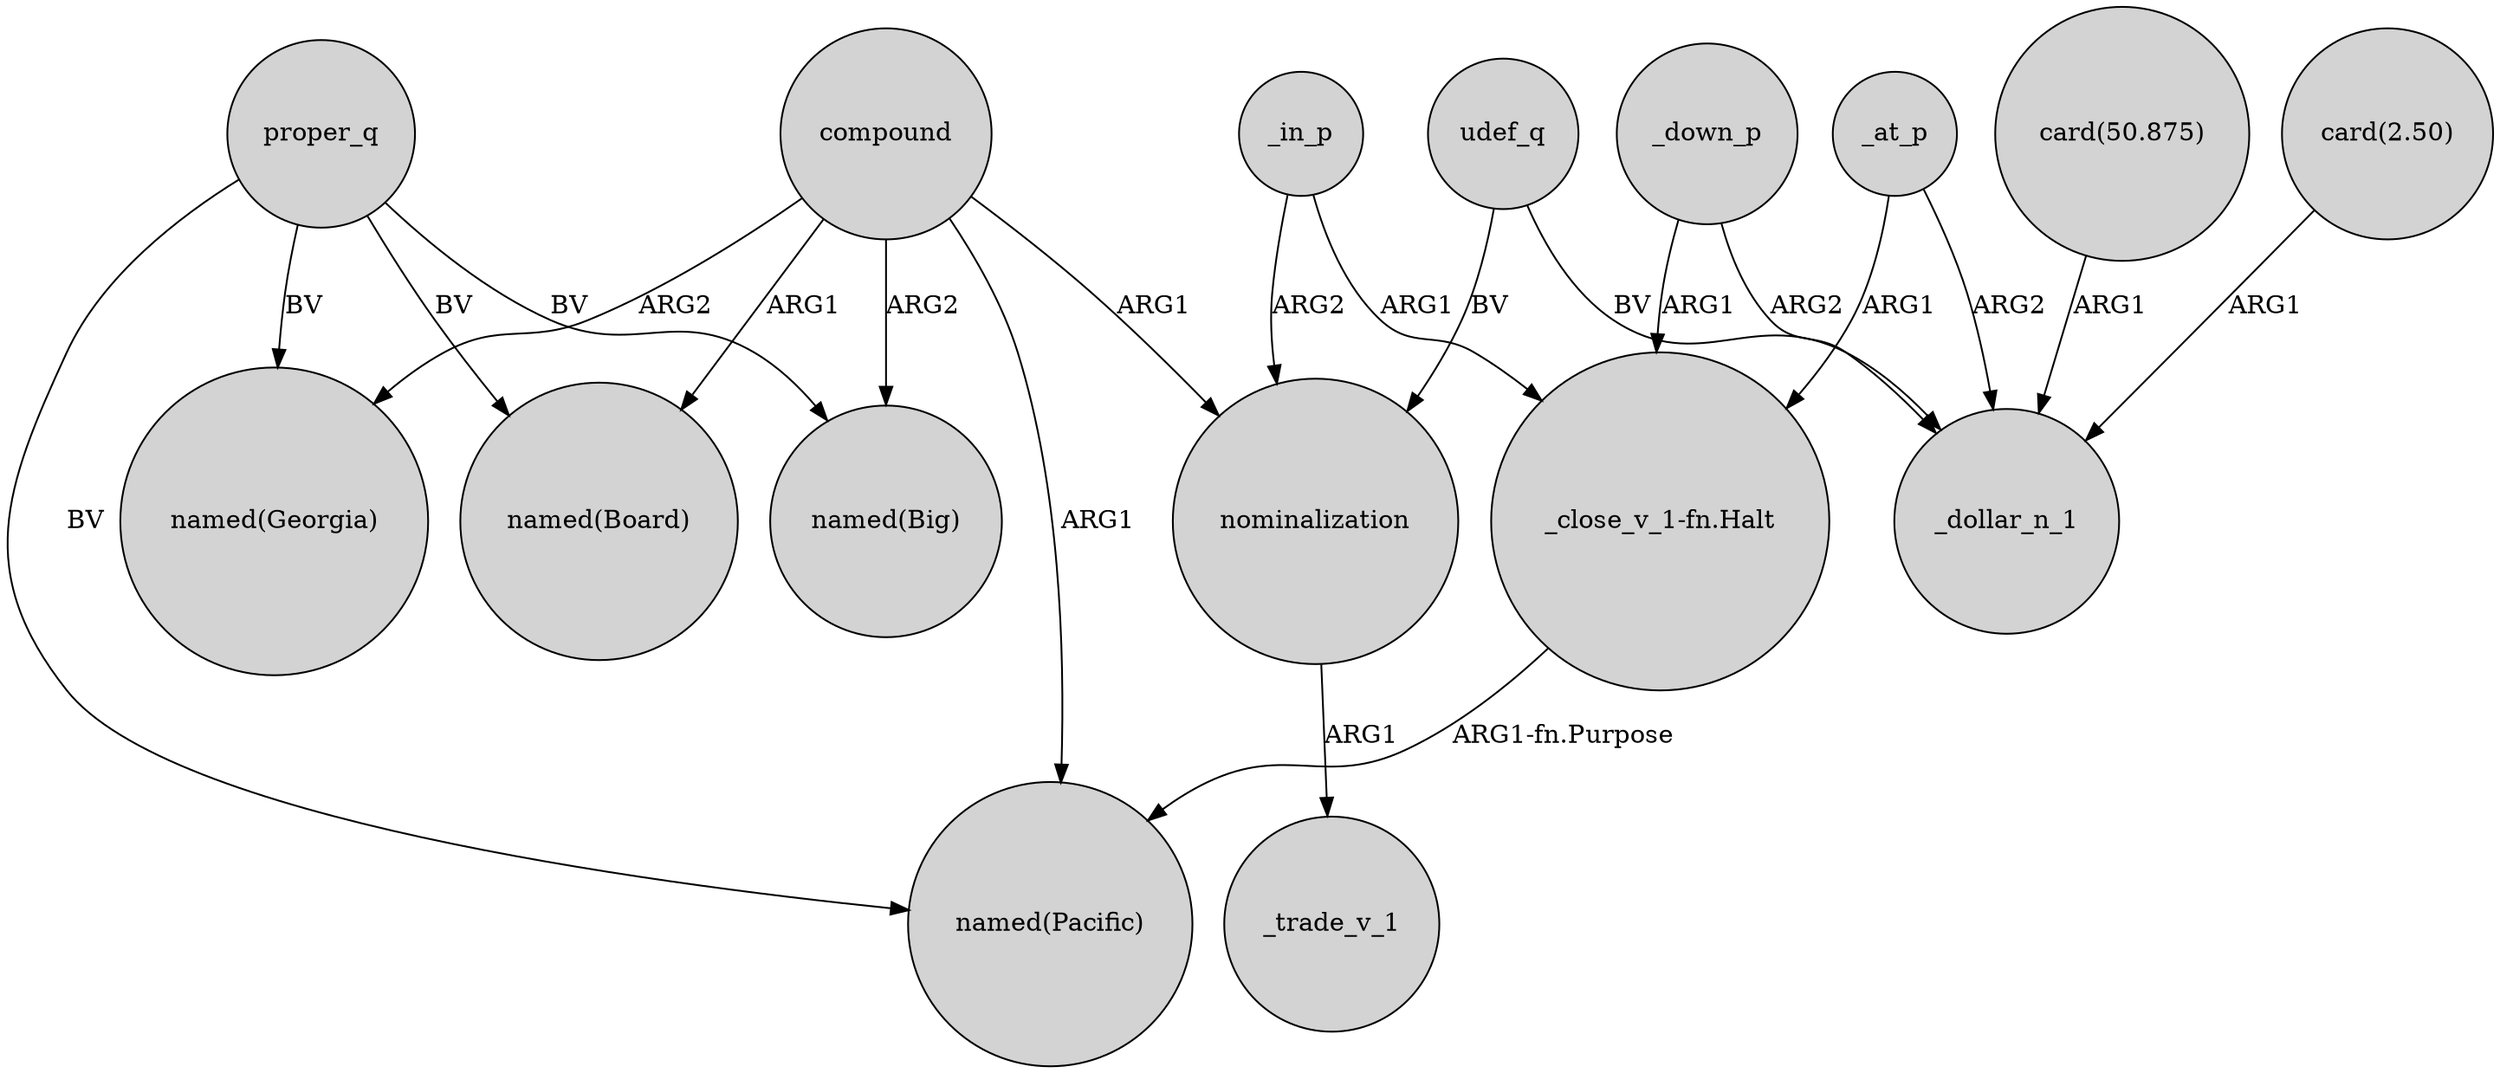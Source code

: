 digraph {
	node [shape=circle style=filled]
	proper_q -> "named(Georgia)" [label=BV]
	_in_p -> "_close_v_1-fn.Halt" [label=ARG1]
	_down_p -> "_close_v_1-fn.Halt" [label=ARG1]
	compound -> "named(Big)" [label=ARG2]
	udef_q -> nominalization [label=BV]
	"_close_v_1-fn.Halt" -> "named(Pacific)" [label="ARG1-fn.Purpose"]
	compound -> "named(Pacific)" [label=ARG1]
	compound -> nominalization [label=ARG1]
	_at_p -> _dollar_n_1 [label=ARG2]
	"card(50.875)" -> _dollar_n_1 [label=ARG1]
	_at_p -> "_close_v_1-fn.Halt" [label=ARG1]
	udef_q -> _dollar_n_1 [label=BV]
	_down_p -> _dollar_n_1 [label=ARG2]
	proper_q -> "named(Pacific)" [label=BV]
	proper_q -> "named(Big)" [label=BV]
	proper_q -> "named(Board)" [label=BV]
	compound -> "named(Board)" [label=ARG1]
	_in_p -> nominalization [label=ARG2]
	compound -> "named(Georgia)" [label=ARG2]
	"card(2.50)" -> _dollar_n_1 [label=ARG1]
	nominalization -> _trade_v_1 [label=ARG1]
}
